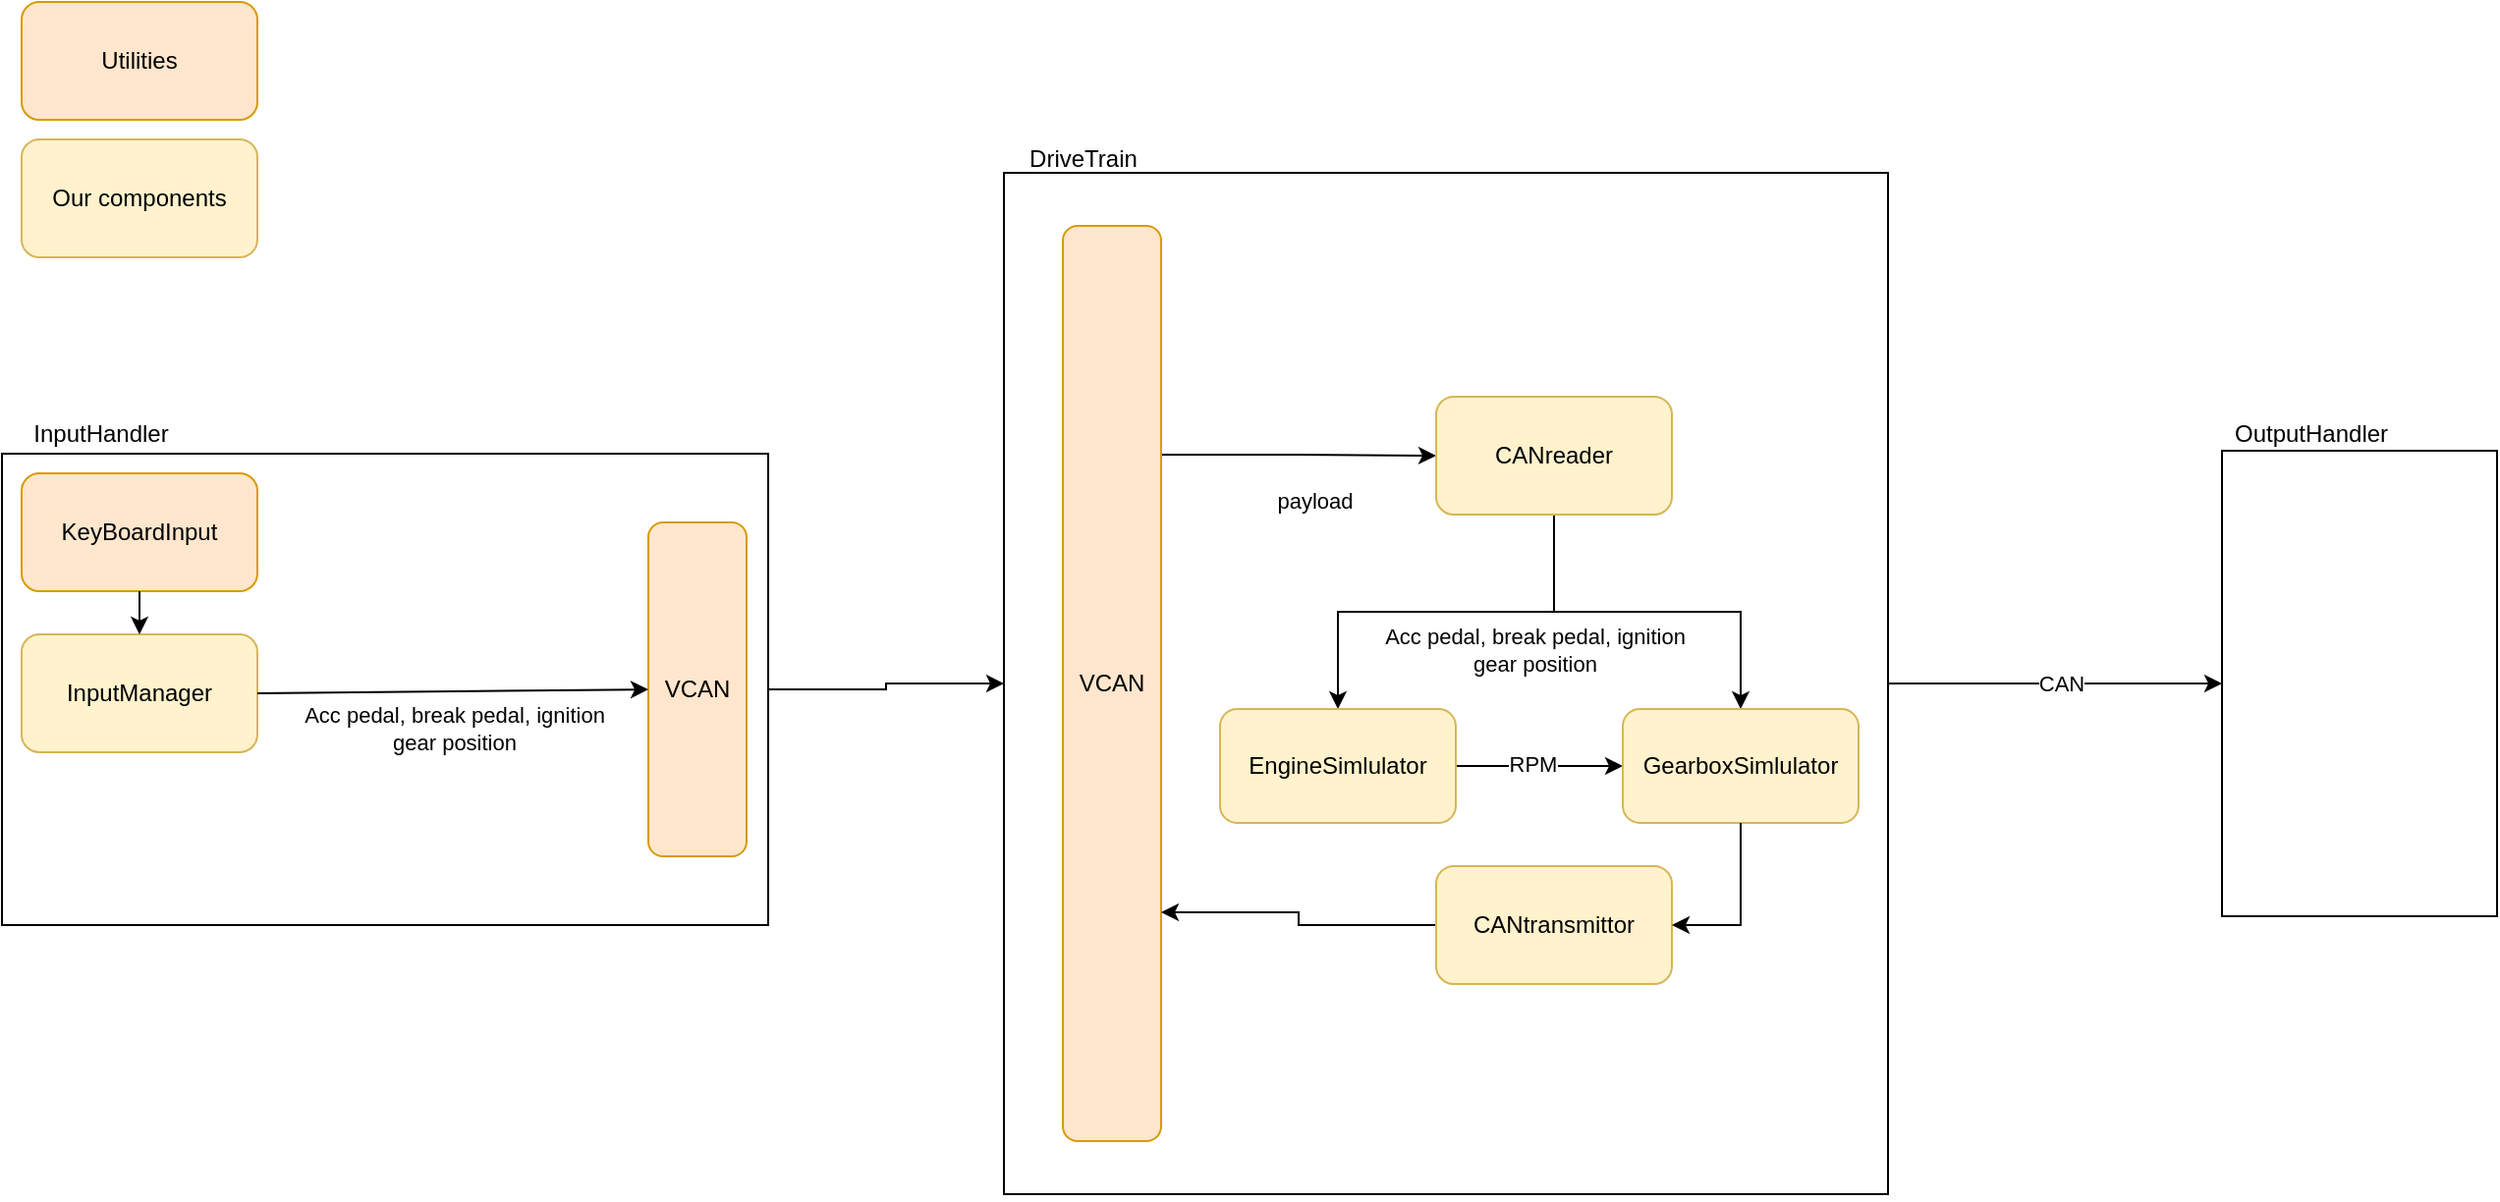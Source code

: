 <mxfile version="13.8.7" type="github">
  <diagram id="5jZB0MULv0s9Xh8zhgM-" name="Page-1">
    <mxGraphModel dx="2051" dy="691" grid="1" gridSize="10" guides="1" tooltips="1" connect="1" arrows="1" fold="1" page="1" pageScale="1" pageWidth="850" pageHeight="1100" math="0" shadow="0">
      <root>
        <mxCell id="0" />
        <mxCell id="1" parent="0" />
        <mxCell id="3d7q3Th1NHqidStg-UQ_-10" value="" style="group;" vertex="1" connectable="0" parent="1">
          <mxGeometry x="-460" y="250" width="390" height="260" as="geometry" />
        </mxCell>
        <mxCell id="3d7q3Th1NHqidStg-UQ_-7" value="" style="rounded=0;whiteSpace=wrap;html=1;" vertex="1" parent="3d7q3Th1NHqidStg-UQ_-10">
          <mxGeometry y="20" width="390" height="240" as="geometry" />
        </mxCell>
        <mxCell id="3d7q3Th1NHqidStg-UQ_-8" value="InputHandler" style="text;html=1;align=center;verticalAlign=middle;resizable=0;points=[];autosize=1;" vertex="1" parent="3d7q3Th1NHqidStg-UQ_-10">
          <mxGeometry width="100" height="20" as="geometry" />
        </mxCell>
        <mxCell id="3d7q3Th1NHqidStg-UQ_-4" value="KeyBoardInput" style="rounded=1;whiteSpace=wrap;html=1;fillColor=#ffe6cc;strokeColor=#d79b00;" vertex="1" parent="3d7q3Th1NHqidStg-UQ_-10">
          <mxGeometry x="10" y="30" width="120" height="60" as="geometry" />
        </mxCell>
        <mxCell id="3d7q3Th1NHqidStg-UQ_-12" value="VCAN" style="rounded=1;whiteSpace=wrap;html=1;fillColor=#ffe6cc;strokeColor=#d79b00;" vertex="1" parent="3d7q3Th1NHqidStg-UQ_-10">
          <mxGeometry x="329" y="55" width="50" height="170" as="geometry" />
        </mxCell>
        <mxCell id="3d7q3Th1NHqidStg-UQ_-17" value="InputManager" style="rounded=1;whiteSpace=wrap;html=1;fillColor=#fff2cc;strokeColor=#d6b656;" vertex="1" parent="3d7q3Th1NHqidStg-UQ_-10">
          <mxGeometry x="10" y="112" width="120" height="60" as="geometry" />
        </mxCell>
        <mxCell id="3d7q3Th1NHqidStg-UQ_-20" value="" style="endArrow=classic;html=1;exitX=0.5;exitY=1;exitDx=0;exitDy=0;entryX=0.5;entryY=0;entryDx=0;entryDy=0;" edge="1" parent="3d7q3Th1NHqidStg-UQ_-10" source="3d7q3Th1NHqidStg-UQ_-4" target="3d7q3Th1NHqidStg-UQ_-17">
          <mxGeometry width="50" height="50" relative="1" as="geometry">
            <mxPoint x="490" y="130" as="sourcePoint" />
            <mxPoint x="540" y="80" as="targetPoint" />
          </mxGeometry>
        </mxCell>
        <mxCell id="3d7q3Th1NHqidStg-UQ_-21" value="" style="endArrow=classic;html=1;entryX=0;entryY=0.5;entryDx=0;entryDy=0;exitX=1;exitY=0.5;exitDx=0;exitDy=0;" edge="1" parent="3d7q3Th1NHqidStg-UQ_-10" source="3d7q3Th1NHqidStg-UQ_-17" target="3d7q3Th1NHqidStg-UQ_-12">
          <mxGeometry width="50" height="50" relative="1" as="geometry">
            <mxPoint x="80" y="100" as="sourcePoint" />
            <mxPoint x="80" y="130" as="targetPoint" />
          </mxGeometry>
        </mxCell>
        <mxCell id="3d7q3Th1NHqidStg-UQ_-45" value="&lt;div&gt;Acc pedal, break pedal, ignition&lt;/div&gt;&lt;div&gt;gear position&lt;br&gt;&lt;/div&gt;" style="edgeLabel;html=1;align=center;verticalAlign=middle;resizable=0;points=[];" vertex="1" connectable="0" parent="3d7q3Th1NHqidStg-UQ_-21">
          <mxGeometry x="-0.105" y="4" relative="1" as="geometry">
            <mxPoint x="11.04" y="22.89" as="offset" />
          </mxGeometry>
        </mxCell>
        <mxCell id="3d7q3Th1NHqidStg-UQ_-11" value="" style="group" vertex="1" connectable="0" parent="1">
          <mxGeometry x="60" y="110" width="450" height="540" as="geometry" />
        </mxCell>
        <mxCell id="3d7q3Th1NHqidStg-UQ_-2" value="" style="rounded=0;whiteSpace=wrap;html=1;" vertex="1" parent="3d7q3Th1NHqidStg-UQ_-11">
          <mxGeometry x="-10" y="17" width="450" height="520" as="geometry" />
        </mxCell>
        <mxCell id="3d7q3Th1NHqidStg-UQ_-5" value="DriveTrain" style="text;html=1;align=center;verticalAlign=middle;resizable=0;points=[];autosize=1;" vertex="1" parent="3d7q3Th1NHqidStg-UQ_-11">
          <mxGeometry x="-10" width="80" height="20" as="geometry" />
        </mxCell>
        <mxCell id="3d7q3Th1NHqidStg-UQ_-24" style="edgeStyle=orthogonalEdgeStyle;rounded=0;orthogonalLoop=1;jettySize=auto;html=1;exitX=1;exitY=0.25;exitDx=0;exitDy=0;" edge="1" parent="3d7q3Th1NHqidStg-UQ_-11" source="3d7q3Th1NHqidStg-UQ_-15" target="3d7q3Th1NHqidStg-UQ_-22">
          <mxGeometry relative="1" as="geometry" />
        </mxCell>
        <mxCell id="3d7q3Th1NHqidStg-UQ_-46" value="payload" style="edgeLabel;html=1;align=center;verticalAlign=middle;resizable=0;points=[];" vertex="1" connectable="0" parent="3d7q3Th1NHqidStg-UQ_-24">
          <mxGeometry x="0.005" y="-13" relative="1" as="geometry">
            <mxPoint x="8" y="9.5" as="offset" />
          </mxGeometry>
        </mxCell>
        <mxCell id="3d7q3Th1NHqidStg-UQ_-15" value="VCAN" style="rounded=1;whiteSpace=wrap;html=1;fillColor=#ffe6cc;strokeColor=#d79b00;" vertex="1" parent="3d7q3Th1NHqidStg-UQ_-11">
          <mxGeometry x="20" y="44" width="50" height="466" as="geometry" />
        </mxCell>
        <mxCell id="3d7q3Th1NHqidStg-UQ_-31" style="edgeStyle=orthogonalEdgeStyle;rounded=0;orthogonalLoop=1;jettySize=auto;html=1;exitX=0.5;exitY=1;exitDx=0;exitDy=0;entryX=0.5;entryY=0;entryDx=0;entryDy=0;" edge="1" parent="3d7q3Th1NHqidStg-UQ_-11" source="3d7q3Th1NHqidStg-UQ_-22" target="3d7q3Th1NHqidStg-UQ_-26">
          <mxGeometry relative="1" as="geometry" />
        </mxCell>
        <mxCell id="3d7q3Th1NHqidStg-UQ_-40" style="edgeStyle=orthogonalEdgeStyle;rounded=0;orthogonalLoop=1;jettySize=auto;html=1;exitX=0.5;exitY=1;exitDx=0;exitDy=0;entryX=0.5;entryY=0;entryDx=0;entryDy=0;" edge="1" parent="3d7q3Th1NHqidStg-UQ_-11" source="3d7q3Th1NHqidStg-UQ_-22" target="3d7q3Th1NHqidStg-UQ_-39">
          <mxGeometry relative="1" as="geometry" />
        </mxCell>
        <mxCell id="3d7q3Th1NHqidStg-UQ_-22" value="CANreader" style="rounded=1;whiteSpace=wrap;html=1;fillColor=#fff2cc;strokeColor=#d6b656;" vertex="1" parent="3d7q3Th1NHqidStg-UQ_-11">
          <mxGeometry x="210" y="131" width="120" height="60" as="geometry" />
        </mxCell>
        <mxCell id="3d7q3Th1NHqidStg-UQ_-50" style="edgeStyle=orthogonalEdgeStyle;rounded=0;orthogonalLoop=1;jettySize=auto;html=1;" edge="1" parent="3d7q3Th1NHqidStg-UQ_-11" source="3d7q3Th1NHqidStg-UQ_-26" target="3d7q3Th1NHqidStg-UQ_-39">
          <mxGeometry relative="1" as="geometry" />
        </mxCell>
        <mxCell id="3d7q3Th1NHqidStg-UQ_-55" value="RPM" style="edgeLabel;html=1;align=center;verticalAlign=middle;resizable=0;points=[];" vertex="1" connectable="0" parent="3d7q3Th1NHqidStg-UQ_-50">
          <mxGeometry x="-0.089" y="1" relative="1" as="geometry">
            <mxPoint as="offset" />
          </mxGeometry>
        </mxCell>
        <mxCell id="3d7q3Th1NHqidStg-UQ_-26" value="EngineSimlulator" style="rounded=1;whiteSpace=wrap;html=1;fillColor=#fff2cc;strokeColor=#d6b656;" vertex="1" parent="3d7q3Th1NHqidStg-UQ_-11">
          <mxGeometry x="100" y="290" width="120" height="58" as="geometry" />
        </mxCell>
        <mxCell id="3d7q3Th1NHqidStg-UQ_-39" value="GearboxSimlulator" style="rounded=1;whiteSpace=wrap;html=1;fillColor=#fff2cc;strokeColor=#d6b656;" vertex="1" parent="3d7q3Th1NHqidStg-UQ_-11">
          <mxGeometry x="305" y="290" width="120" height="58" as="geometry" />
        </mxCell>
        <mxCell id="3d7q3Th1NHqidStg-UQ_-44" style="edgeStyle=orthogonalEdgeStyle;rounded=0;orthogonalLoop=1;jettySize=auto;html=1;entryX=1;entryY=0.75;entryDx=0;entryDy=0;" edge="1" parent="3d7q3Th1NHqidStg-UQ_-11" source="3d7q3Th1NHqidStg-UQ_-41" target="3d7q3Th1NHqidStg-UQ_-15">
          <mxGeometry relative="1" as="geometry" />
        </mxCell>
        <mxCell id="3d7q3Th1NHqidStg-UQ_-41" value="CANtransmittor" style="rounded=1;whiteSpace=wrap;html=1;fillColor=#fff2cc;strokeColor=#d6b656;" vertex="1" parent="3d7q3Th1NHqidStg-UQ_-11">
          <mxGeometry x="210" y="370" width="120" height="60" as="geometry" />
        </mxCell>
        <mxCell id="3d7q3Th1NHqidStg-UQ_-47" value="&lt;div&gt;Acc pedal, break pedal, ignition&lt;/div&gt;&lt;div&gt;gear position&lt;br&gt;&lt;/div&gt;" style="edgeLabel;html=1;align=center;verticalAlign=middle;resizable=0;points=[];" vertex="1" connectable="0" parent="3d7q3Th1NHqidStg-UQ_-11">
          <mxGeometry x="259.995" y="259.996" as="geometry" />
        </mxCell>
        <mxCell id="3d7q3Th1NHqidStg-UQ_-52" style="edgeStyle=orthogonalEdgeStyle;rounded=0;orthogonalLoop=1;jettySize=auto;html=1;exitX=0.5;exitY=1;exitDx=0;exitDy=0;entryX=1;entryY=0.5;entryDx=0;entryDy=0;" edge="1" parent="3d7q3Th1NHqidStg-UQ_-11" source="3d7q3Th1NHqidStg-UQ_-39" target="3d7q3Th1NHqidStg-UQ_-41">
          <mxGeometry relative="1" as="geometry">
            <mxPoint x="230" y="290" as="sourcePoint" />
            <mxPoint x="320" y="290" as="targetPoint" />
          </mxGeometry>
        </mxCell>
        <mxCell id="3d7q3Th1NHqidStg-UQ_-13" style="edgeStyle=orthogonalEdgeStyle;rounded=0;orthogonalLoop=1;jettySize=auto;html=1;exitX=1;exitY=0.5;exitDx=0;exitDy=0;" edge="1" parent="1" source="3d7q3Th1NHqidStg-UQ_-7" target="3d7q3Th1NHqidStg-UQ_-2">
          <mxGeometry relative="1" as="geometry" />
        </mxCell>
        <mxCell id="3d7q3Th1NHqidStg-UQ_-18" value="Utilities" style="rounded=1;whiteSpace=wrap;html=1;fillColor=#ffe6cc;strokeColor=#d79b00;" vertex="1" parent="1">
          <mxGeometry x="-450" y="40" width="120" height="60" as="geometry" />
        </mxCell>
        <mxCell id="3d7q3Th1NHqidStg-UQ_-19" value="Our components" style="rounded=1;whiteSpace=wrap;html=1;fillColor=#fff2cc;strokeColor=#d6b656;" vertex="1" parent="1">
          <mxGeometry x="-450" y="110" width="120" height="60" as="geometry" />
        </mxCell>
        <mxCell id="3d7q3Th1NHqidStg-UQ_-29" style="edgeStyle=orthogonalEdgeStyle;rounded=0;orthogonalLoop=1;jettySize=auto;html=1;exitX=1;exitY=0.5;exitDx=0;exitDy=0;entryX=0;entryY=0.5;entryDx=0;entryDy=0;" edge="1" parent="1" source="3d7q3Th1NHqidStg-UQ_-2" target="3d7q3Th1NHqidStg-UQ_-53">
          <mxGeometry relative="1" as="geometry">
            <mxPoint x="660" y="390" as="targetPoint" />
          </mxGeometry>
        </mxCell>
        <mxCell id="3d7q3Th1NHqidStg-UQ_-30" value="CAN " style="edgeLabel;html=1;align=center;verticalAlign=middle;resizable=0;points=[];" vertex="1" connectable="0" parent="3d7q3Th1NHqidStg-UQ_-29">
          <mxGeometry x="0.209" relative="1" as="geometry">
            <mxPoint x="-15" as="offset" />
          </mxGeometry>
        </mxCell>
        <mxCell id="3d7q3Th1NHqidStg-UQ_-53" value="" style="rounded=0;whiteSpace=wrap;html=1;" vertex="1" parent="1">
          <mxGeometry x="670" y="268.5" width="140" height="237" as="geometry" />
        </mxCell>
        <mxCell id="3d7q3Th1NHqidStg-UQ_-54" value="OutputHandler" style="text;html=1;align=center;verticalAlign=middle;resizable=0;points=[];autosize=1;" vertex="1" parent="1">
          <mxGeometry x="660" y="250" width="110" height="20" as="geometry" />
        </mxCell>
      </root>
    </mxGraphModel>
  </diagram>
</mxfile>
